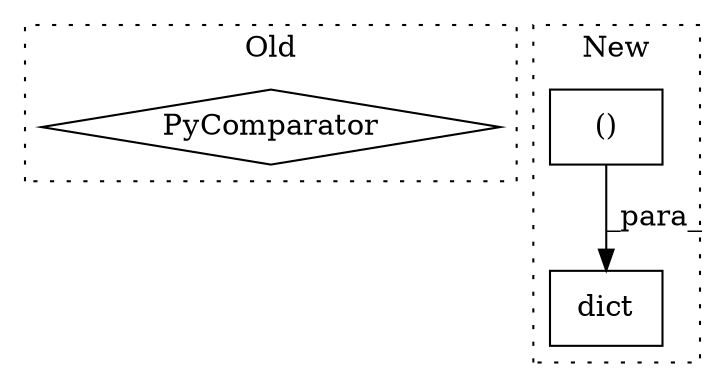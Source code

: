 digraph G {
subgraph cluster0 {
1 [label="PyComparator" a="113" s="14179" l="26" shape="diamond"];
label = "Old";
style="dotted";
}
subgraph cluster1 {
2 [label="dict" a="32" s="14916,15111" l="5,1" shape="box"];
3 [label="()" a="106" s="14955" l="154" shape="box"];
label = "New";
style="dotted";
}
3 -> 2 [label="_para_"];
}